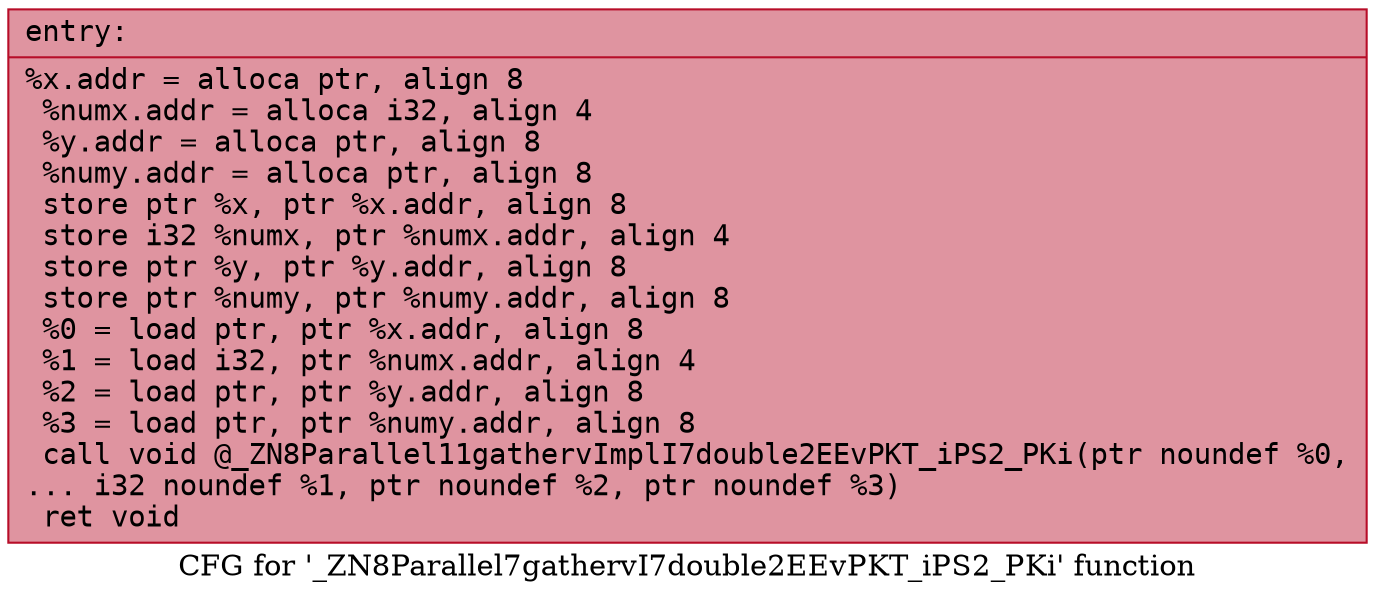digraph "CFG for '_ZN8Parallel7gathervI7double2EEvPKT_iPS2_PKi' function" {
	label="CFG for '_ZN8Parallel7gathervI7double2EEvPKT_iPS2_PKi' function";

	Node0x55fc3be27d10 [shape=record,color="#b70d28ff", style=filled, fillcolor="#b70d2870" fontname="Courier",label="{entry:\l|  %x.addr = alloca ptr, align 8\l  %numx.addr = alloca i32, align 4\l  %y.addr = alloca ptr, align 8\l  %numy.addr = alloca ptr, align 8\l  store ptr %x, ptr %x.addr, align 8\l  store i32 %numx, ptr %numx.addr, align 4\l  store ptr %y, ptr %y.addr, align 8\l  store ptr %numy, ptr %numy.addr, align 8\l  %0 = load ptr, ptr %x.addr, align 8\l  %1 = load i32, ptr %numx.addr, align 4\l  %2 = load ptr, ptr %y.addr, align 8\l  %3 = load ptr, ptr %numy.addr, align 8\l  call void @_ZN8Parallel11gathervImplI7double2EEvPKT_iPS2_PKi(ptr noundef %0,\l... i32 noundef %1, ptr noundef %2, ptr noundef %3)\l  ret void\l}"];
}
